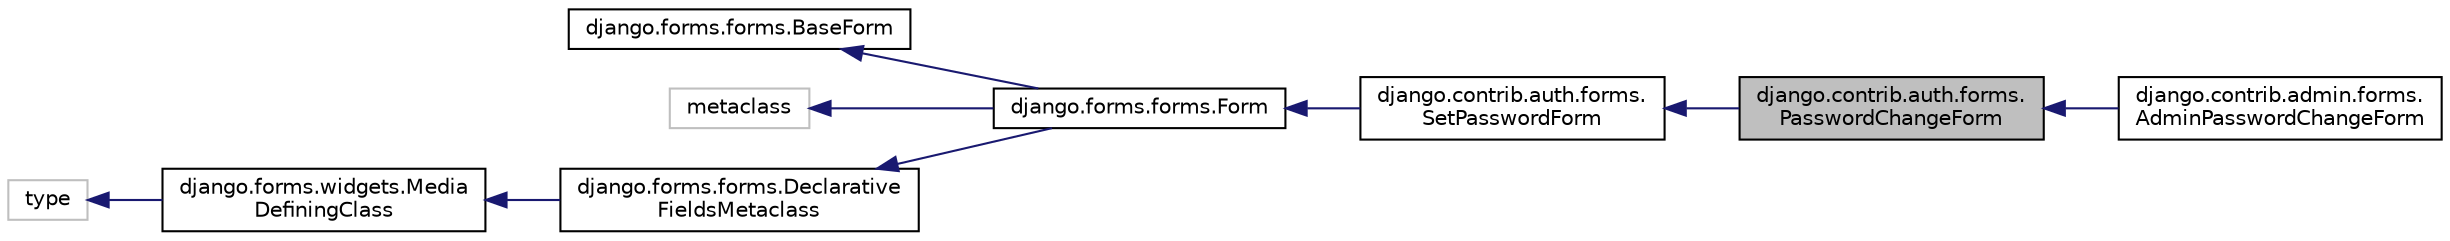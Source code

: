 digraph "django.contrib.auth.forms.PasswordChangeForm"
{
 // LATEX_PDF_SIZE
  edge [fontname="Helvetica",fontsize="10",labelfontname="Helvetica",labelfontsize="10"];
  node [fontname="Helvetica",fontsize="10",shape=record];
  rankdir="LR";
  Node1 [label="django.contrib.auth.forms.\lPasswordChangeForm",height=0.2,width=0.4,color="black", fillcolor="grey75", style="filled", fontcolor="black",tooltip=" "];
  Node2 -> Node1 [dir="back",color="midnightblue",fontsize="10",style="solid",fontname="Helvetica"];
  Node2 [label="django.contrib.auth.forms.\lSetPasswordForm",height=0.2,width=0.4,color="black", fillcolor="white", style="filled",URL="$classdjango_1_1contrib_1_1auth_1_1forms_1_1_set_password_form.html",tooltip=" "];
  Node3 -> Node2 [dir="back",color="midnightblue",fontsize="10",style="solid",fontname="Helvetica"];
  Node3 [label="django.forms.forms.Form",height=0.2,width=0.4,color="black", fillcolor="white", style="filled",URL="$classdjango_1_1forms_1_1forms_1_1_form.html",tooltip=" "];
  Node4 -> Node3 [dir="back",color="midnightblue",fontsize="10",style="solid",fontname="Helvetica"];
  Node4 [label="django.forms.forms.BaseForm",height=0.2,width=0.4,color="black", fillcolor="white", style="filled",URL="$classdjango_1_1forms_1_1forms_1_1_base_form.html",tooltip=" "];
  Node5 -> Node3 [dir="back",color="midnightblue",fontsize="10",style="solid",fontname="Helvetica"];
  Node5 [label="metaclass",height=0.2,width=0.4,color="grey75", fillcolor="white", style="filled",tooltip=" "];
  Node6 -> Node3 [dir="back",color="midnightblue",fontsize="10",style="solid",fontname="Helvetica"];
  Node6 [label="django.forms.forms.Declarative\lFieldsMetaclass",height=0.2,width=0.4,color="black", fillcolor="white", style="filled",URL="$classdjango_1_1forms_1_1forms_1_1_declarative_fields_metaclass.html",tooltip=" "];
  Node7 -> Node6 [dir="back",color="midnightblue",fontsize="10",style="solid",fontname="Helvetica"];
  Node7 [label="django.forms.widgets.Media\lDefiningClass",height=0.2,width=0.4,color="black", fillcolor="white", style="filled",URL="$classdjango_1_1forms_1_1widgets_1_1_media_defining_class.html",tooltip=" "];
  Node8 -> Node7 [dir="back",color="midnightblue",fontsize="10",style="solid",fontname="Helvetica"];
  Node8 [label="type",height=0.2,width=0.4,color="grey75", fillcolor="white", style="filled",tooltip=" "];
  Node1 -> Node9 [dir="back",color="midnightblue",fontsize="10",style="solid",fontname="Helvetica"];
  Node9 [label="django.contrib.admin.forms.\lAdminPasswordChangeForm",height=0.2,width=0.4,color="black", fillcolor="white", style="filled",URL="$classdjango_1_1contrib_1_1admin_1_1forms_1_1_admin_password_change_form.html",tooltip=" "];
}
